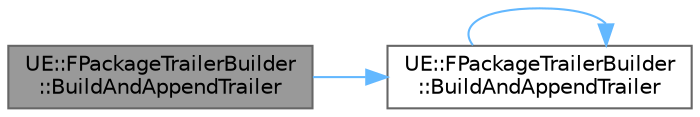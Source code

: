 digraph "UE::FPackageTrailerBuilder::BuildAndAppendTrailer"
{
 // INTERACTIVE_SVG=YES
 // LATEX_PDF_SIZE
  bgcolor="transparent";
  edge [fontname=Helvetica,fontsize=10,labelfontname=Helvetica,labelfontsize=10];
  node [fontname=Helvetica,fontsize=10,shape=box,height=0.2,width=0.4];
  rankdir="LR";
  Node1 [id="Node000001",label="UE::FPackageTrailerBuilder\l::BuildAndAppendTrailer",height=0.2,width=0.4,color="gray40", fillcolor="grey60", style="filled", fontcolor="black",tooltip=" "];
  Node1 -> Node2 [id="edge1_Node000001_Node000002",color="steelblue1",style="solid",tooltip=" "];
  Node2 [id="Node000002",label="UE::FPackageTrailerBuilder\l::BuildAndAppendTrailer",height=0.2,width=0.4,color="grey40", fillcolor="white", style="filled",URL="$d1/d9e/classUE_1_1FPackageTrailerBuilder.html#aa8b0cba6dcec254a9aff7776d31a8ca9",tooltip=" "];
  Node2 -> Node2 [id="edge2_Node000002_Node000002",color="steelblue1",style="solid",tooltip=" "];
}
